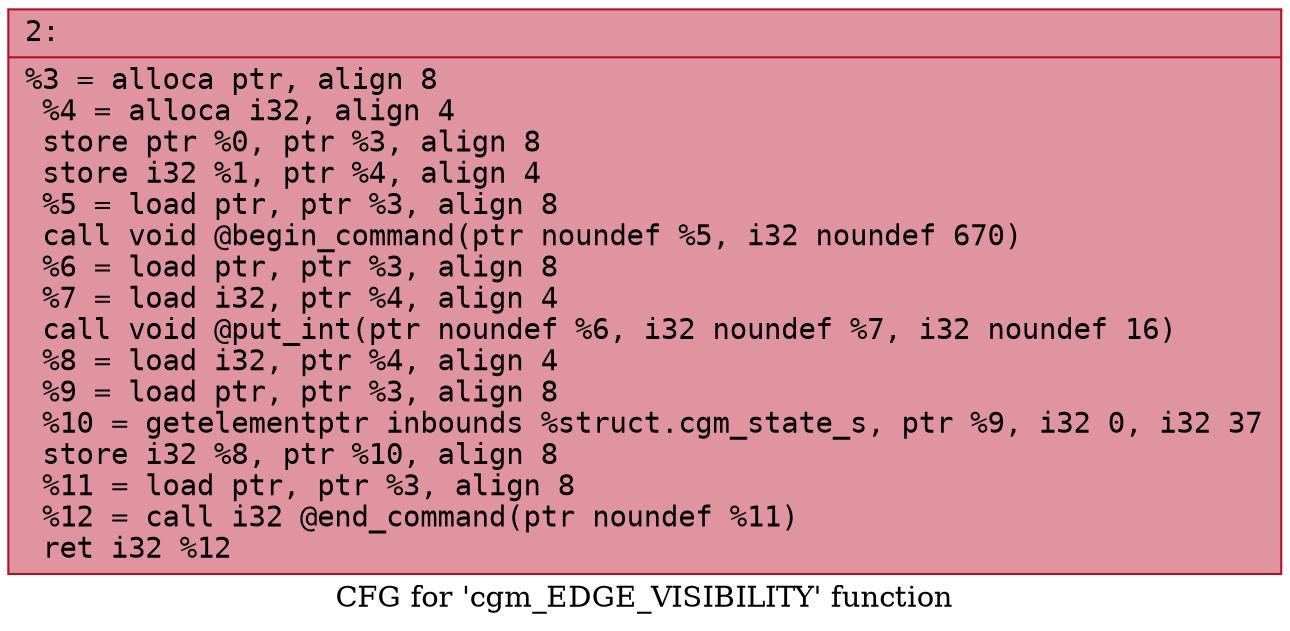 digraph "CFG for 'cgm_EDGE_VISIBILITY' function" {
	label="CFG for 'cgm_EDGE_VISIBILITY' function";

	Node0x6000024c1c20 [shape=record,color="#b70d28ff", style=filled, fillcolor="#b70d2870" fontname="Courier",label="{2:\l|  %3 = alloca ptr, align 8\l  %4 = alloca i32, align 4\l  store ptr %0, ptr %3, align 8\l  store i32 %1, ptr %4, align 4\l  %5 = load ptr, ptr %3, align 8\l  call void @begin_command(ptr noundef %5, i32 noundef 670)\l  %6 = load ptr, ptr %3, align 8\l  %7 = load i32, ptr %4, align 4\l  call void @put_int(ptr noundef %6, i32 noundef %7, i32 noundef 16)\l  %8 = load i32, ptr %4, align 4\l  %9 = load ptr, ptr %3, align 8\l  %10 = getelementptr inbounds %struct.cgm_state_s, ptr %9, i32 0, i32 37\l  store i32 %8, ptr %10, align 8\l  %11 = load ptr, ptr %3, align 8\l  %12 = call i32 @end_command(ptr noundef %11)\l  ret i32 %12\l}"];
}
